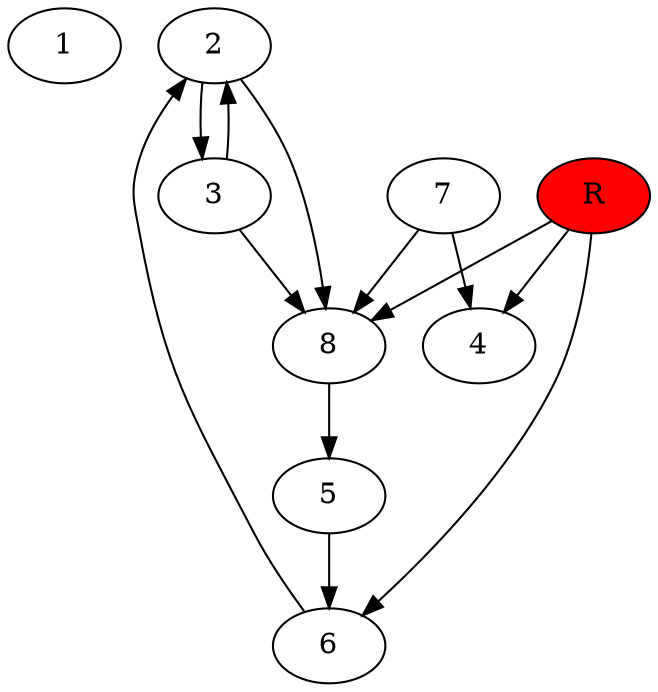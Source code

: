 digraph prb2844 {
	1
	2
	3
	4
	5
	6
	7
	8
	R [fillcolor="#ff0000" style=filled]
	2 -> 3
	2 -> 8
	3 -> 2
	3 -> 8
	5 -> 6
	6 -> 2
	7 -> 4
	7 -> 8
	8 -> 5
	R -> 4
	R -> 6
	R -> 8
}
